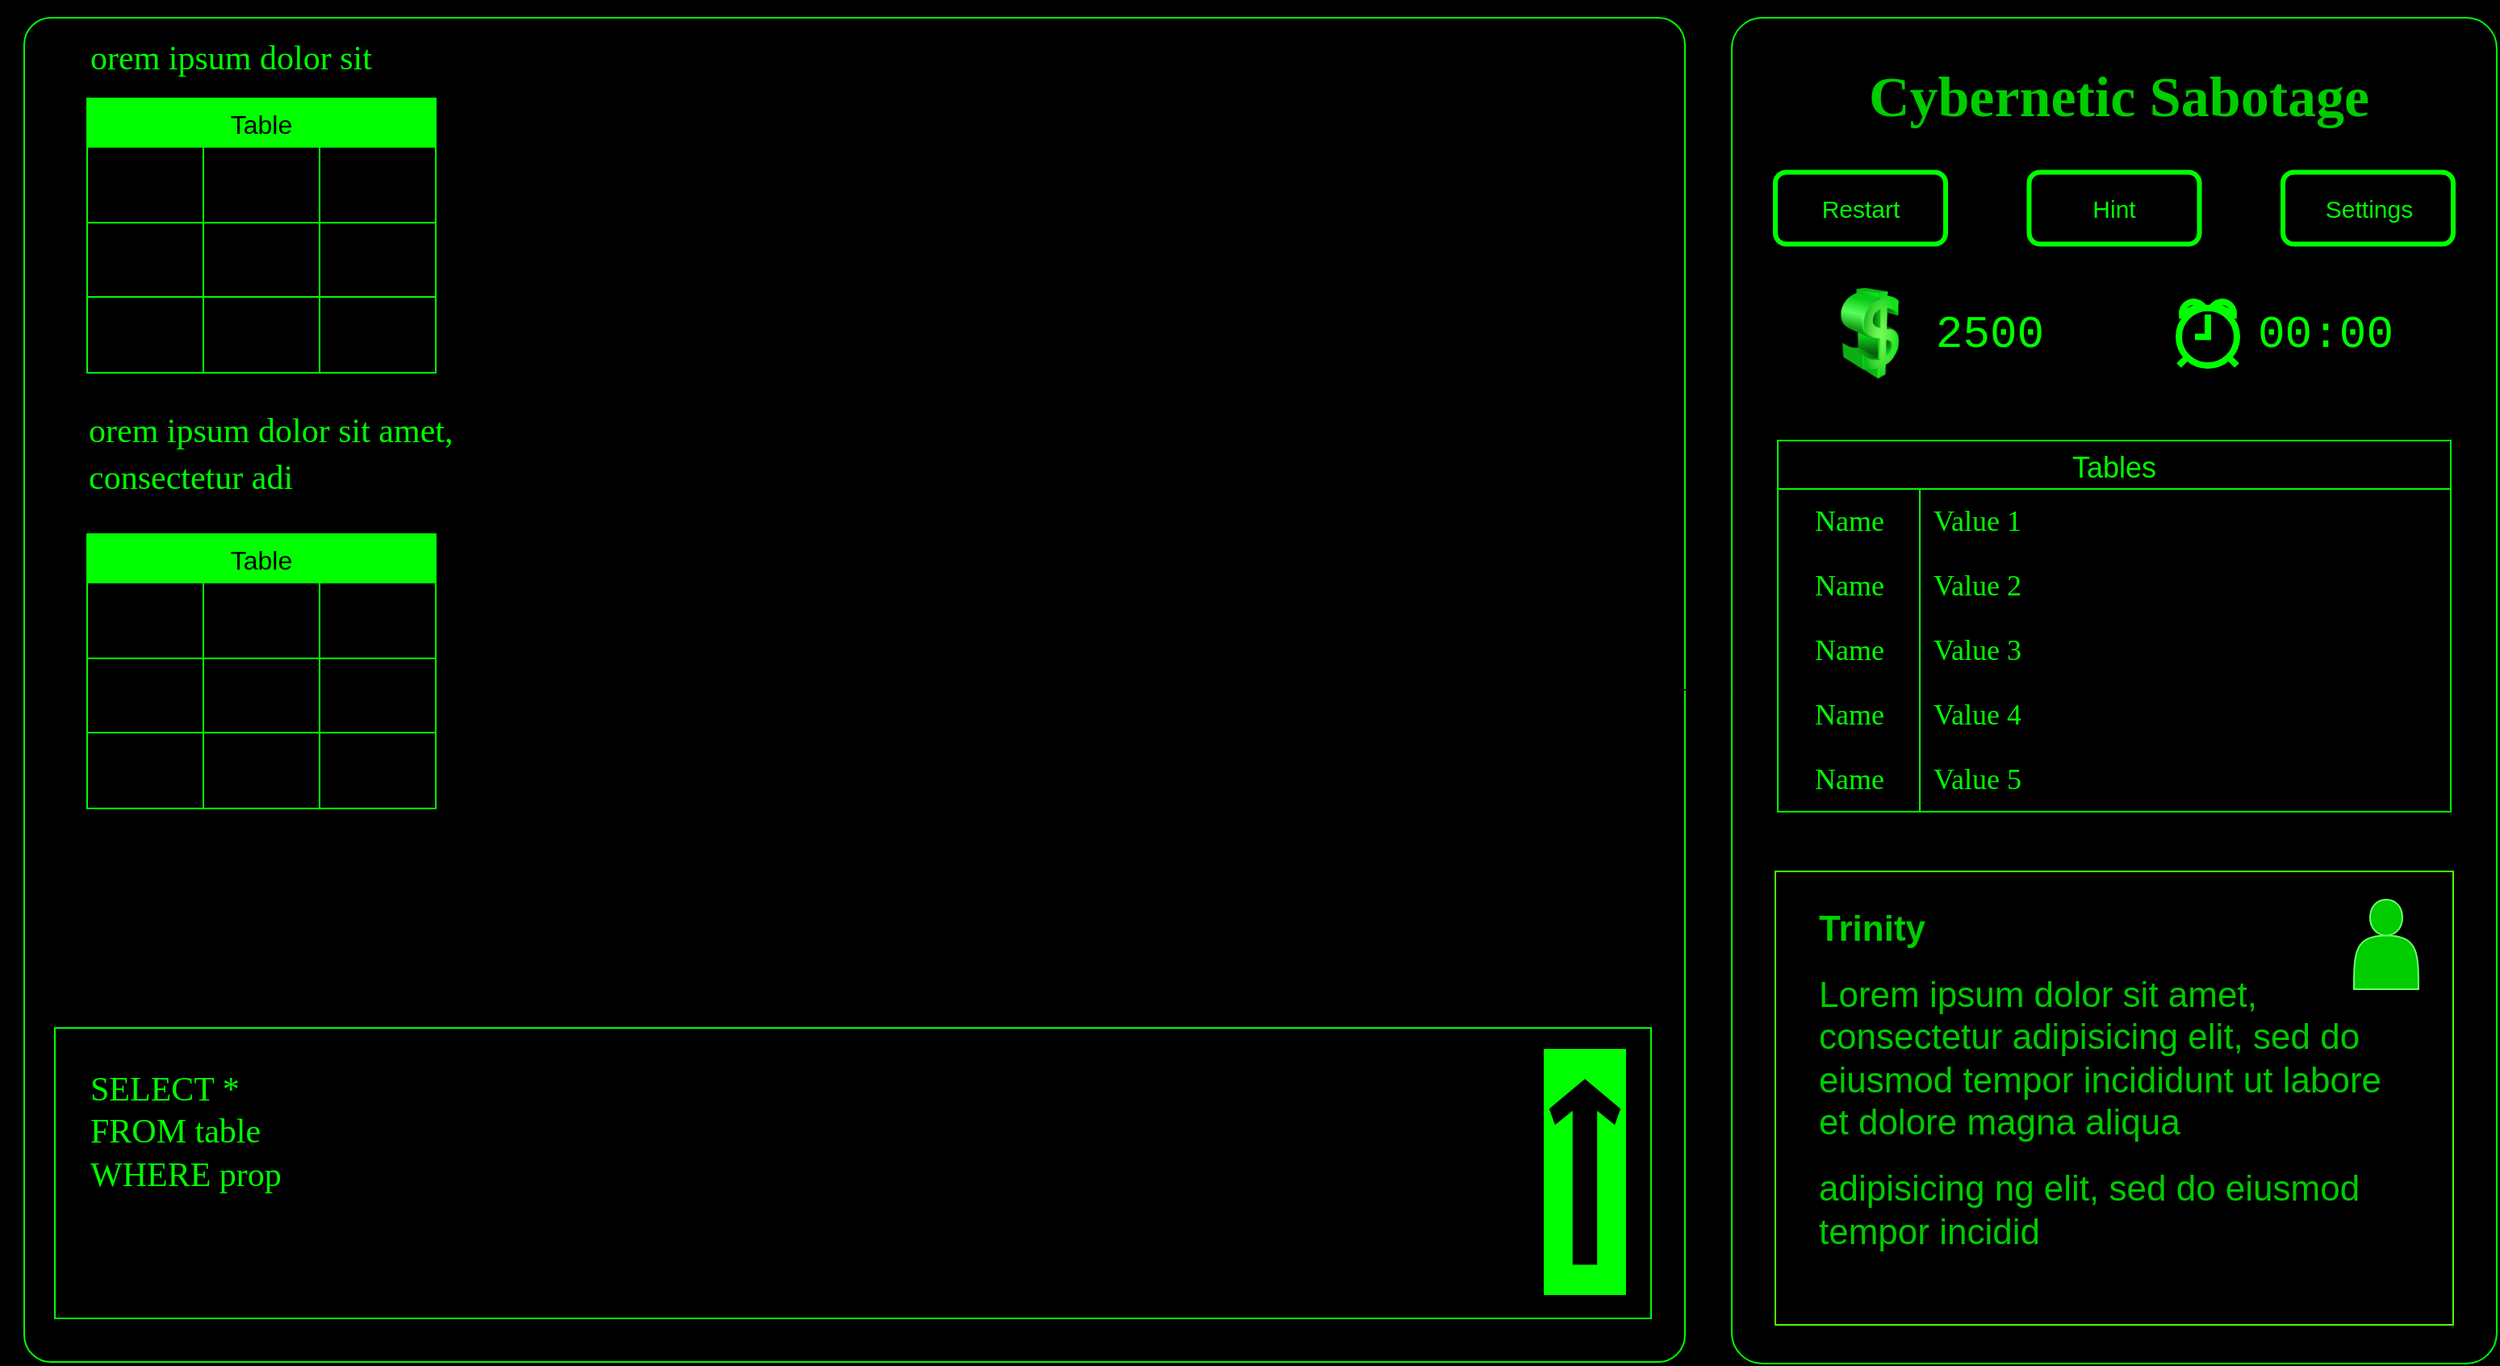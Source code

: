 <mxfile version="21.3.2" type="github">
  <diagram name="Page-1" id="F34xvEOVVVP0ipVrpbaf">
    <mxGraphModel dx="2100" dy="1238" grid="0" gridSize="10" guides="1" tooltips="1" connect="1" arrows="1" fold="1" page="1" pageScale="1" pageWidth="1600" pageHeight="900" background="#000000" math="0" shadow="0">
      <root>
        <mxCell id="0" />
        <mxCell id="1" parent="0" />
        <mxCell id="POBGn_9Outm2-H0OH8fw-16" style="edgeStyle=orthogonalEdgeStyle;rounded=0;orthogonalLoop=1;jettySize=auto;html=1;exitX=0;exitY=0.5;exitDx=0;exitDy=0;" parent="1" source="POBGn_9Outm2-H0OH8fw-1" edge="1">
          <mxGeometry relative="1" as="geometry">
            <mxPoint x="25.286" y="451.857" as="targetPoint" />
          </mxGeometry>
        </mxCell>
        <mxCell id="POBGn_9Outm2-H0OH8fw-1" value="" style="rounded=1;whiteSpace=wrap;html=1;strokeColor=#00FF00;fillColor=none;perimeterSpacing=0;arcSize=2;" parent="1" vertex="1">
          <mxGeometry x="32" y="35" width="1029" height="833" as="geometry" />
        </mxCell>
        <mxCell id="POBGn_9Outm2-H0OH8fw-3" value="" style="rounded=1;whiteSpace=wrap;html=1;strokeColor=#00FF00;fillColor=none;perimeterSpacing=0;arcSize=4;" parent="1" vertex="1">
          <mxGeometry x="1090" y="35" width="474" height="834" as="geometry" />
        </mxCell>
        <mxCell id="POBGn_9Outm2-H0OH8fw-4" value="" style="rounded=0;whiteSpace=wrap;html=1;fillColor=none;strokeColor=#4dff00;" parent="1" vertex="1">
          <mxGeometry x="1117" y="564" width="420" height="281" as="geometry" />
        </mxCell>
        <mxCell id="POBGn_9Outm2-H0OH8fw-5" value="&lt;h1 style=&quot;font-size: 22px;&quot;&gt;&lt;span style=&quot;color: rgb(0, 204, 0); background-color: initial;&quot;&gt;Trinity&lt;/span&gt;&lt;/h1&gt;&lt;h1 style=&quot;font-size: 22px;&quot;&gt;&lt;span style=&quot;background-color: initial; color: rgb(0, 204, 0); font-weight: normal;&quot;&gt;Lorem ipsum dolor sit amet, consectetur adipisicing elit, sed do eiusmod tempor incididunt ut labore et dolore magna aliqua&amp;nbsp;&lt;/span&gt;&lt;br&gt;&lt;/h1&gt;&lt;font color=&quot;#00cc00&quot; style=&quot;font-size: 22px;&quot;&gt;adipisicing&amp;nbsp;ng elit, sed do eiusmod tempor incidid&lt;/font&gt;&lt;p style=&quot;font-size: 22px;&quot;&gt;&lt;font style=&quot;font-size: 22px;&quot; color=&quot;#00cc00&quot;&gt;.&amp;nbsp;&lt;/font&gt;&lt;/p&gt;" style="text;html=1;strokeColor=none;fillColor=none;spacing=5;spacingTop=-20;whiteSpace=wrap;overflow=hidden;rounded=0;" parent="1" vertex="1">
          <mxGeometry x="1138.5" y="581.5" width="377" height="246" as="geometry" />
        </mxCell>
        <mxCell id="POBGn_9Outm2-H0OH8fw-6" value="&lt;font size=&quot;1&quot; face=&quot;Lucida Console&quot; color=&quot;#00cc00&quot; style=&quot;&quot;&gt;&lt;b style=&quot;font-size: 35px;&quot;&gt;Cybernetic Sabotage&lt;/b&gt;&lt;/font&gt;" style="text;html=1;strokeColor=none;fillColor=none;align=center;verticalAlign=middle;whiteSpace=wrap;rounded=0;" parent="1" vertex="1">
          <mxGeometry x="1117" y="48" width="426" height="71" as="geometry" />
        </mxCell>
        <mxCell id="POBGn_9Outm2-H0OH8fw-10" style="edgeStyle=orthogonalEdgeStyle;rounded=0;orthogonalLoop=1;jettySize=auto;html=1;exitX=0.5;exitY=0.5;exitDx=0;exitDy=0;exitPerimeter=0;" parent="1" target="POBGn_9Outm2-H0OH8fw-3" edge="1">
          <mxGeometry relative="1" as="geometry">
            <mxPoint x="549.5" y="451.5" as="sourcePoint" />
          </mxGeometry>
        </mxCell>
        <mxCell id="POBGn_9Outm2-H0OH8fw-11" value="" style="shape=actor;whiteSpace=wrap;html=1;fillColor=#00CC00;strokeColor=#66FF66;" parent="1" vertex="1">
          <mxGeometry x="1475.5" y="581.5" width="40" height="55.5" as="geometry" />
        </mxCell>
        <mxCell id="POBGn_9Outm2-H0OH8fw-13" value="&lt;font color=&quot;#00ff00&quot; style=&quot;font-size: 15px;&quot;&gt;Restart&lt;/font&gt;" style="rounded=1;html=1;shadow=0;dashed=0;whiteSpace=wrap;fontSize=10;fillColor=none;align=center;strokeColor=#00FF00;fontColor=#ffffff;strokeWidth=3;" parent="1" vertex="1">
          <mxGeometry x="1117" y="130.78" width="105.5" height="44.44" as="geometry" />
        </mxCell>
        <mxCell id="POBGn_9Outm2-H0OH8fw-14" value="&lt;font color=&quot;#00ff00&quot; style=&quot;font-size: 15px;&quot;&gt;Hint&lt;/font&gt;" style="rounded=1;html=1;shadow=0;dashed=0;whiteSpace=wrap;fontSize=10;fillColor=none;align=center;strokeColor=#00FF00;fontColor=#ffffff;strokeWidth=3;" parent="1" vertex="1">
          <mxGeometry x="1274.25" y="130.78" width="105.5" height="44.44" as="geometry" />
        </mxCell>
        <mxCell id="POBGn_9Outm2-H0OH8fw-15" value="&lt;font color=&quot;#00ff00&quot; style=&quot;font-size: 15px;&quot;&gt;Settings&lt;/font&gt;" style="rounded=1;html=1;shadow=0;dashed=0;whiteSpace=wrap;fontSize=10;fillColor=none;align=center;strokeColor=#00FF00;fontColor=#ffffff;strokeWidth=3;" parent="1" vertex="1">
          <mxGeometry x="1431.5" y="130.78" width="105.5" height="44.44" as="geometry" />
        </mxCell>
        <mxCell id="POBGn_9Outm2-H0OH8fw-17" value="" style="rounded=0;whiteSpace=wrap;html=1;fillColor=none;strokeColor=#00FF00;" parent="1" vertex="1">
          <mxGeometry x="51" y="661" width="989" height="180" as="geometry" />
        </mxCell>
        <mxCell id="POBGn_9Outm2-H0OH8fw-18" value="" style="rounded=0;whiteSpace=wrap;html=1;fillColor=#00FF00;strokeColor=#00FF00;" parent="1" vertex="1">
          <mxGeometry x="974" y="674.5" width="50" height="151.5" as="geometry" />
        </mxCell>
        <mxCell id="POBGn_9Outm2-H0OH8fw-20" value="" style="html=1;shadow=0;dashed=0;align=center;verticalAlign=middle;shape=mxgraph.arrows2.sharpArrow2;dy1=0.67;dx1=18;dx2=18;dy3=0.15;dx3=27;notch=0;direction=north;fillColor=#000000;" parent="1" vertex="1">
          <mxGeometry x="977.5" y="693.25" width="43" height="114" as="geometry" />
        </mxCell>
        <mxCell id="POBGn_9Outm2-H0OH8fw-22" value="&lt;font face=&quot;Lucida Console&quot; color=&quot;#00ff00&quot; style=&quot;font-size: 21px;&quot;&gt;SELECT *&lt;br style=&quot;font-size: 21px;&quot;&gt;FROM table&lt;br style=&quot;font-size: 21px;&quot;&gt;WHERE prop&lt;br style=&quot;font-size: 21px;&quot;&gt;&lt;/font&gt;" style="text;html=1;strokeColor=none;fillColor=none;align=left;verticalAlign=middle;whiteSpace=wrap;rounded=0;fontSize=21;" parent="1" vertex="1">
          <mxGeometry x="71" y="678" width="279" height="94" as="geometry" />
        </mxCell>
        <mxCell id="POBGn_9Outm2-H0OH8fw-23" value="Table" style="shape=table;startSize=30;container=1;collapsible=0;childLayout=tableLayout;strokeColor=#00FF00;fontSize=16;fillColor=#00FF00;" parent="1" vertex="1">
          <mxGeometry x="71" y="355" width="216" height="170" as="geometry" />
        </mxCell>
        <mxCell id="POBGn_9Outm2-H0OH8fw-24" value="" style="shape=tableRow;horizontal=0;startSize=0;swimlaneHead=0;swimlaneBody=0;strokeColor=inherit;top=0;left=0;bottom=0;right=0;collapsible=0;dropTarget=0;fillColor=none;points=[[0,0.5],[1,0.5]];portConstraint=eastwest;fontSize=16;" parent="POBGn_9Outm2-H0OH8fw-23" vertex="1">
          <mxGeometry y="30" width="216" height="47" as="geometry" />
        </mxCell>
        <mxCell id="POBGn_9Outm2-H0OH8fw-25" value="" style="shape=partialRectangle;html=1;whiteSpace=wrap;connectable=0;strokeColor=inherit;overflow=hidden;fillColor=none;top=0;left=0;bottom=0;right=0;pointerEvents=1;fontSize=16;" parent="POBGn_9Outm2-H0OH8fw-24" vertex="1">
          <mxGeometry width="72" height="47" as="geometry">
            <mxRectangle width="72" height="47" as="alternateBounds" />
          </mxGeometry>
        </mxCell>
        <mxCell id="POBGn_9Outm2-H0OH8fw-26" value="" style="shape=partialRectangle;html=1;whiteSpace=wrap;connectable=0;strokeColor=inherit;overflow=hidden;fillColor=none;top=0;left=0;bottom=0;right=0;pointerEvents=1;fontSize=16;" parent="POBGn_9Outm2-H0OH8fw-24" vertex="1">
          <mxGeometry x="72" width="72" height="47" as="geometry">
            <mxRectangle width="72" height="47" as="alternateBounds" />
          </mxGeometry>
        </mxCell>
        <mxCell id="POBGn_9Outm2-H0OH8fw-27" value="" style="shape=partialRectangle;html=1;whiteSpace=wrap;connectable=0;strokeColor=inherit;overflow=hidden;fillColor=none;top=0;left=0;bottom=0;right=0;pointerEvents=1;fontSize=16;" parent="POBGn_9Outm2-H0OH8fw-24" vertex="1">
          <mxGeometry x="144" width="72" height="47" as="geometry">
            <mxRectangle width="72" height="47" as="alternateBounds" />
          </mxGeometry>
        </mxCell>
        <mxCell id="POBGn_9Outm2-H0OH8fw-28" value="" style="shape=tableRow;horizontal=0;startSize=0;swimlaneHead=0;swimlaneBody=0;strokeColor=inherit;top=0;left=0;bottom=0;right=0;collapsible=0;dropTarget=0;fillColor=none;points=[[0,0.5],[1,0.5]];portConstraint=eastwest;fontSize=16;" parent="POBGn_9Outm2-H0OH8fw-23" vertex="1">
          <mxGeometry y="77" width="216" height="46" as="geometry" />
        </mxCell>
        <mxCell id="POBGn_9Outm2-H0OH8fw-29" value="" style="shape=partialRectangle;html=1;whiteSpace=wrap;connectable=0;strokeColor=inherit;overflow=hidden;fillColor=none;top=0;left=0;bottom=0;right=0;pointerEvents=1;fontSize=16;" parent="POBGn_9Outm2-H0OH8fw-28" vertex="1">
          <mxGeometry width="72" height="46" as="geometry">
            <mxRectangle width="72" height="46" as="alternateBounds" />
          </mxGeometry>
        </mxCell>
        <mxCell id="POBGn_9Outm2-H0OH8fw-30" value="" style="shape=partialRectangle;html=1;whiteSpace=wrap;connectable=0;strokeColor=inherit;overflow=hidden;fillColor=none;top=0;left=0;bottom=0;right=0;pointerEvents=1;fontSize=16;" parent="POBGn_9Outm2-H0OH8fw-28" vertex="1">
          <mxGeometry x="72" width="72" height="46" as="geometry">
            <mxRectangle width="72" height="46" as="alternateBounds" />
          </mxGeometry>
        </mxCell>
        <mxCell id="POBGn_9Outm2-H0OH8fw-31" value="" style="shape=partialRectangle;html=1;whiteSpace=wrap;connectable=0;strokeColor=inherit;overflow=hidden;fillColor=none;top=0;left=0;bottom=0;right=0;pointerEvents=1;fontSize=16;" parent="POBGn_9Outm2-H0OH8fw-28" vertex="1">
          <mxGeometry x="144" width="72" height="46" as="geometry">
            <mxRectangle width="72" height="46" as="alternateBounds" />
          </mxGeometry>
        </mxCell>
        <mxCell id="POBGn_9Outm2-H0OH8fw-32" value="" style="shape=tableRow;horizontal=0;startSize=0;swimlaneHead=0;swimlaneBody=0;strokeColor=inherit;top=0;left=0;bottom=0;right=0;collapsible=0;dropTarget=0;fillColor=none;points=[[0,0.5],[1,0.5]];portConstraint=eastwest;fontSize=16;" parent="POBGn_9Outm2-H0OH8fw-23" vertex="1">
          <mxGeometry y="123" width="216" height="47" as="geometry" />
        </mxCell>
        <mxCell id="POBGn_9Outm2-H0OH8fw-33" value="" style="shape=partialRectangle;html=1;whiteSpace=wrap;connectable=0;strokeColor=inherit;overflow=hidden;fillColor=none;top=0;left=0;bottom=0;right=0;pointerEvents=1;fontSize=16;" parent="POBGn_9Outm2-H0OH8fw-32" vertex="1">
          <mxGeometry width="72" height="47" as="geometry">
            <mxRectangle width="72" height="47" as="alternateBounds" />
          </mxGeometry>
        </mxCell>
        <mxCell id="POBGn_9Outm2-H0OH8fw-34" value="" style="shape=partialRectangle;html=1;whiteSpace=wrap;connectable=0;strokeColor=inherit;overflow=hidden;fillColor=none;top=0;left=0;bottom=0;right=0;pointerEvents=1;fontSize=16;" parent="POBGn_9Outm2-H0OH8fw-32" vertex="1">
          <mxGeometry x="72" width="72" height="47" as="geometry">
            <mxRectangle width="72" height="47" as="alternateBounds" />
          </mxGeometry>
        </mxCell>
        <mxCell id="POBGn_9Outm2-H0OH8fw-35" value="" style="shape=partialRectangle;html=1;whiteSpace=wrap;connectable=0;strokeColor=inherit;overflow=hidden;fillColor=none;top=0;left=0;bottom=0;right=0;pointerEvents=1;fontSize=16;" parent="POBGn_9Outm2-H0OH8fw-32" vertex="1">
          <mxGeometry x="144" width="72" height="47" as="geometry">
            <mxRectangle width="72" height="47" as="alternateBounds" />
          </mxGeometry>
        </mxCell>
        <mxCell id="POBGn_9Outm2-H0OH8fw-37" value="&lt;h1 style=&quot;border-color: var(--border-color); text-align: left;&quot;&gt;&lt;font face=&quot;Lucida Console&quot; color=&quot;#00ff00&quot; style=&quot;font-size: 21px; font-weight: normal;&quot;&gt;orem ipsum dolor sit amet, consectetur adi&lt;/font&gt;&lt;/h1&gt;" style="text;html=1;strokeColor=none;fillColor=none;align=center;verticalAlign=middle;whiteSpace=wrap;rounded=0;" parent="1" vertex="1">
          <mxGeometry x="71" y="222" width="276" height="163" as="geometry" />
        </mxCell>
        <mxCell id="POBGn_9Outm2-H0OH8fw-38" value="Table" style="shape=table;startSize=30;container=1;collapsible=0;childLayout=tableLayout;strokeColor=#00FF00;fontSize=16;fillColor=#00FF00;" parent="1" vertex="1">
          <mxGeometry x="71" y="85" width="216" height="170" as="geometry" />
        </mxCell>
        <mxCell id="POBGn_9Outm2-H0OH8fw-39" value="" style="shape=tableRow;horizontal=0;startSize=0;swimlaneHead=0;swimlaneBody=0;strokeColor=inherit;top=0;left=0;bottom=0;right=0;collapsible=0;dropTarget=0;fillColor=none;points=[[0,0.5],[1,0.5]];portConstraint=eastwest;fontSize=16;" parent="POBGn_9Outm2-H0OH8fw-38" vertex="1">
          <mxGeometry y="30" width="216" height="47" as="geometry" />
        </mxCell>
        <mxCell id="POBGn_9Outm2-H0OH8fw-40" value="" style="shape=partialRectangle;html=1;whiteSpace=wrap;connectable=0;strokeColor=inherit;overflow=hidden;fillColor=none;top=0;left=0;bottom=0;right=0;pointerEvents=1;fontSize=16;" parent="POBGn_9Outm2-H0OH8fw-39" vertex="1">
          <mxGeometry width="72" height="47" as="geometry">
            <mxRectangle width="72" height="47" as="alternateBounds" />
          </mxGeometry>
        </mxCell>
        <mxCell id="POBGn_9Outm2-H0OH8fw-41" value="" style="shape=partialRectangle;html=1;whiteSpace=wrap;connectable=0;strokeColor=inherit;overflow=hidden;fillColor=none;top=0;left=0;bottom=0;right=0;pointerEvents=1;fontSize=16;" parent="POBGn_9Outm2-H0OH8fw-39" vertex="1">
          <mxGeometry x="72" width="72" height="47" as="geometry">
            <mxRectangle width="72" height="47" as="alternateBounds" />
          </mxGeometry>
        </mxCell>
        <mxCell id="POBGn_9Outm2-H0OH8fw-42" value="" style="shape=partialRectangle;html=1;whiteSpace=wrap;connectable=0;strokeColor=inherit;overflow=hidden;fillColor=none;top=0;left=0;bottom=0;right=0;pointerEvents=1;fontSize=16;" parent="POBGn_9Outm2-H0OH8fw-39" vertex="1">
          <mxGeometry x="144" width="72" height="47" as="geometry">
            <mxRectangle width="72" height="47" as="alternateBounds" />
          </mxGeometry>
        </mxCell>
        <mxCell id="POBGn_9Outm2-H0OH8fw-43" value="" style="shape=tableRow;horizontal=0;startSize=0;swimlaneHead=0;swimlaneBody=0;strokeColor=inherit;top=0;left=0;bottom=0;right=0;collapsible=0;dropTarget=0;fillColor=none;points=[[0,0.5],[1,0.5]];portConstraint=eastwest;fontSize=16;" parent="POBGn_9Outm2-H0OH8fw-38" vertex="1">
          <mxGeometry y="77" width="216" height="46" as="geometry" />
        </mxCell>
        <mxCell id="POBGn_9Outm2-H0OH8fw-44" value="" style="shape=partialRectangle;html=1;whiteSpace=wrap;connectable=0;strokeColor=inherit;overflow=hidden;fillColor=none;top=0;left=0;bottom=0;right=0;pointerEvents=1;fontSize=16;" parent="POBGn_9Outm2-H0OH8fw-43" vertex="1">
          <mxGeometry width="72" height="46" as="geometry">
            <mxRectangle width="72" height="46" as="alternateBounds" />
          </mxGeometry>
        </mxCell>
        <mxCell id="POBGn_9Outm2-H0OH8fw-45" value="" style="shape=partialRectangle;html=1;whiteSpace=wrap;connectable=0;strokeColor=inherit;overflow=hidden;fillColor=none;top=0;left=0;bottom=0;right=0;pointerEvents=1;fontSize=16;" parent="POBGn_9Outm2-H0OH8fw-43" vertex="1">
          <mxGeometry x="72" width="72" height="46" as="geometry">
            <mxRectangle width="72" height="46" as="alternateBounds" />
          </mxGeometry>
        </mxCell>
        <mxCell id="POBGn_9Outm2-H0OH8fw-46" value="" style="shape=partialRectangle;html=1;whiteSpace=wrap;connectable=0;strokeColor=inherit;overflow=hidden;fillColor=none;top=0;left=0;bottom=0;right=0;pointerEvents=1;fontSize=16;" parent="POBGn_9Outm2-H0OH8fw-43" vertex="1">
          <mxGeometry x="144" width="72" height="46" as="geometry">
            <mxRectangle width="72" height="46" as="alternateBounds" />
          </mxGeometry>
        </mxCell>
        <mxCell id="POBGn_9Outm2-H0OH8fw-47" value="" style="shape=tableRow;horizontal=0;startSize=0;swimlaneHead=0;swimlaneBody=0;strokeColor=inherit;top=0;left=0;bottom=0;right=0;collapsible=0;dropTarget=0;fillColor=none;points=[[0,0.5],[1,0.5]];portConstraint=eastwest;fontSize=16;" parent="POBGn_9Outm2-H0OH8fw-38" vertex="1">
          <mxGeometry y="123" width="216" height="47" as="geometry" />
        </mxCell>
        <mxCell id="POBGn_9Outm2-H0OH8fw-48" value="" style="shape=partialRectangle;html=1;whiteSpace=wrap;connectable=0;strokeColor=inherit;overflow=hidden;fillColor=none;top=0;left=0;bottom=0;right=0;pointerEvents=1;fontSize=16;" parent="POBGn_9Outm2-H0OH8fw-47" vertex="1">
          <mxGeometry width="72" height="47" as="geometry">
            <mxRectangle width="72" height="47" as="alternateBounds" />
          </mxGeometry>
        </mxCell>
        <mxCell id="POBGn_9Outm2-H0OH8fw-49" value="" style="shape=partialRectangle;html=1;whiteSpace=wrap;connectable=0;strokeColor=inherit;overflow=hidden;fillColor=none;top=0;left=0;bottom=0;right=0;pointerEvents=1;fontSize=16;" parent="POBGn_9Outm2-H0OH8fw-47" vertex="1">
          <mxGeometry x="72" width="72" height="47" as="geometry">
            <mxRectangle width="72" height="47" as="alternateBounds" />
          </mxGeometry>
        </mxCell>
        <mxCell id="POBGn_9Outm2-H0OH8fw-50" value="" style="shape=partialRectangle;html=1;whiteSpace=wrap;connectable=0;strokeColor=inherit;overflow=hidden;fillColor=none;top=0;left=0;bottom=0;right=0;pointerEvents=1;fontSize=16;" parent="POBGn_9Outm2-H0OH8fw-47" vertex="1">
          <mxGeometry x="144" width="72" height="47" as="geometry">
            <mxRectangle width="72" height="47" as="alternateBounds" />
          </mxGeometry>
        </mxCell>
        <mxCell id="POBGn_9Outm2-H0OH8fw-51" value="&lt;h1 style=&quot;border-color: var(--border-color);&quot;&gt;&lt;font face=&quot;Lucida Console&quot; color=&quot;#00ff00&quot; style=&quot;font-size: 21px; font-weight: normal;&quot;&gt;orem ipsum dolor sit&lt;/font&gt;&lt;/h1&gt;" style="text;html=1;strokeColor=none;fillColor=none;align=left;verticalAlign=middle;whiteSpace=wrap;rounded=0;" parent="1" vertex="1">
          <mxGeometry x="71" y="24" width="276" height="70" as="geometry" />
        </mxCell>
        <mxCell id="88K8nGgL9I633AfGU3CL-3" value="&lt;font style=&quot;font-size: 28px;&quot; color=&quot;#00ff00&quot;&gt;2500&lt;/font&gt;" style="text;html=1;strokeColor=none;fillColor=none;align=center;verticalAlign=middle;whiteSpace=wrap;rounded=0;fontFamily=Courier New;" vertex="1" parent="1">
          <mxGeometry x="1220" y="215.5" width="60" height="30" as="geometry" />
        </mxCell>
        <mxCell id="88K8nGgL9I633AfGU3CL-4" value="" style="image;html=1;image=img/lib/clip_art/finance/Dollar_128x128.png" vertex="1" parent="1">
          <mxGeometry x="1154" y="202" width="43" height="57" as="geometry" />
        </mxCell>
        <mxCell id="88K8nGgL9I633AfGU3CL-6" value="" style="html=1;verticalLabelPosition=bottom;align=center;labelBackgroundColor=#ffffff;verticalAlign=top;strokeWidth=4;strokeColor=#00FF00;shadow=0;dashed=0;shape=mxgraph.ios7.icons.alarm_clock;fillColor=none;fontSize=17;perimeterSpacing=2;" vertex="1" parent="1">
          <mxGeometry x="1367" y="210.5" width="36" height="40" as="geometry" />
        </mxCell>
        <mxCell id="88K8nGgL9I633AfGU3CL-10" value="&lt;font face=&quot;Courier New&quot; style=&quot;font-size: 28px;&quot; color=&quot;#00ff00&quot;&gt;00:00&lt;/font&gt;" style="text;html=1;strokeColor=none;fillColor=none;align=center;verticalAlign=middle;whiteSpace=wrap;rounded=0;" vertex="1" parent="1">
          <mxGeometry x="1428" y="215.5" width="60" height="30" as="geometry" />
        </mxCell>
        <mxCell id="88K8nGgL9I633AfGU3CL-63" value="Tables" style="shape=table;startSize=30;container=1;collapsible=0;childLayout=tableLayout;fixedRows=1;rowLines=0;fontStyle=0;strokeColor=#00FF00;fontSize=18;fontColor=#00FF00;fillColor=none;" vertex="1" parent="1">
          <mxGeometry x="1118.52" y="297" width="416.967" height="230" as="geometry" />
        </mxCell>
        <mxCell id="88K8nGgL9I633AfGU3CL-64" value="" style="shape=tableRow;horizontal=0;startSize=0;swimlaneHead=0;swimlaneBody=0;top=0;left=0;bottom=0;right=0;collapsible=0;dropTarget=0;fillColor=none;points=[[0,0.5],[1,0.5]];portConstraint=eastwest;strokeColor=inherit;fontSize=16;" vertex="1" parent="88K8nGgL9I633AfGU3CL-63">
          <mxGeometry y="30" width="416.967" height="40" as="geometry" />
        </mxCell>
        <mxCell id="88K8nGgL9I633AfGU3CL-65" value="&lt;font color=&quot;#00ff00&quot; style=&quot;font-size: 18px;&quot;&gt;Name&lt;/font&gt;" style="shape=partialRectangle;html=1;whiteSpace=wrap;connectable=0;fillColor=none;top=0;left=0;bottom=0;right=0;overflow=hidden;pointerEvents=1;strokeColor=inherit;fontSize=18;fontFamily=Verdana;" vertex="1" parent="88K8nGgL9I633AfGU3CL-64">
          <mxGeometry width="88" height="40" as="geometry">
            <mxRectangle width="88" height="40" as="alternateBounds" />
          </mxGeometry>
        </mxCell>
        <mxCell id="88K8nGgL9I633AfGU3CL-66" value="Value 1" style="shape=partialRectangle;html=1;whiteSpace=wrap;connectable=0;fillColor=none;top=0;left=0;bottom=0;right=0;align=left;spacingLeft=6;overflow=hidden;strokeColor=inherit;fontSize=18;fontColor=#00FF00;fontFamily=Verdana;" vertex="1" parent="88K8nGgL9I633AfGU3CL-64">
          <mxGeometry x="88" width="329" height="40" as="geometry">
            <mxRectangle width="329" height="40" as="alternateBounds" />
          </mxGeometry>
        </mxCell>
        <mxCell id="88K8nGgL9I633AfGU3CL-67" value="" style="shape=tableRow;horizontal=0;startSize=0;swimlaneHead=0;swimlaneBody=0;top=0;left=0;bottom=0;right=0;collapsible=0;dropTarget=0;fillColor=none;points=[[0,0.5],[1,0.5]];portConstraint=eastwest;strokeColor=inherit;fontSize=16;" vertex="1" parent="88K8nGgL9I633AfGU3CL-63">
          <mxGeometry y="70" width="416.967" height="40" as="geometry" />
        </mxCell>
        <mxCell id="88K8nGgL9I633AfGU3CL-68" value="Name" style="shape=partialRectangle;html=1;whiteSpace=wrap;connectable=1;fillColor=none;top=0;left=0;bottom=0;right=0;overflow=hidden;strokeColor=inherit;fontSize=18;movable=1;resizable=1;rotatable=1;deletable=1;editable=1;locked=0;fontColor=#00FF00;fontFamily=Verdana;" vertex="1" parent="88K8nGgL9I633AfGU3CL-67">
          <mxGeometry width="88" height="40" as="geometry">
            <mxRectangle width="88" height="40" as="alternateBounds" />
          </mxGeometry>
        </mxCell>
        <mxCell id="88K8nGgL9I633AfGU3CL-69" value="Value 2" style="shape=partialRectangle;html=1;whiteSpace=wrap;connectable=0;fillColor=none;top=0;left=0;bottom=0;right=0;align=left;spacingLeft=6;overflow=hidden;strokeColor=inherit;fontSize=18;fontColor=#00FF00;fontFamily=Verdana;" vertex="1" parent="88K8nGgL9I633AfGU3CL-67">
          <mxGeometry x="88" width="329" height="40" as="geometry">
            <mxRectangle width="329" height="40" as="alternateBounds" />
          </mxGeometry>
        </mxCell>
        <mxCell id="88K8nGgL9I633AfGU3CL-70" value="" style="shape=tableRow;horizontal=0;startSize=0;swimlaneHead=0;swimlaneBody=0;top=0;left=0;bottom=0;right=0;collapsible=0;dropTarget=0;fillColor=none;points=[[0,0.5],[1,0.5]];portConstraint=eastwest;strokeColor=inherit;fontSize=16;" vertex="1" parent="88K8nGgL9I633AfGU3CL-63">
          <mxGeometry y="110" width="416.967" height="40" as="geometry" />
        </mxCell>
        <mxCell id="88K8nGgL9I633AfGU3CL-71" value="Name" style="shape=partialRectangle;html=1;whiteSpace=wrap;connectable=0;fillColor=none;top=0;left=0;bottom=0;right=0;overflow=hidden;strokeColor=inherit;fontSize=18;fontColor=#00FF00;fontFamily=Verdana;" vertex="1" parent="88K8nGgL9I633AfGU3CL-70">
          <mxGeometry width="88" height="40" as="geometry">
            <mxRectangle width="88" height="40" as="alternateBounds" />
          </mxGeometry>
        </mxCell>
        <mxCell id="88K8nGgL9I633AfGU3CL-72" value="Value 3" style="shape=partialRectangle;html=1;whiteSpace=wrap;connectable=0;fillColor=none;top=0;left=0;bottom=0;right=0;align=left;spacingLeft=6;overflow=hidden;strokeColor=inherit;fontSize=18;fontColor=#00FF00;fontFamily=Verdana;" vertex="1" parent="88K8nGgL9I633AfGU3CL-70">
          <mxGeometry x="88" width="329" height="40" as="geometry">
            <mxRectangle width="329" height="40" as="alternateBounds" />
          </mxGeometry>
        </mxCell>
        <mxCell id="88K8nGgL9I633AfGU3CL-73" style="shape=tableRow;horizontal=0;startSize=0;swimlaneHead=0;swimlaneBody=0;top=0;left=0;bottom=0;right=0;collapsible=0;dropTarget=0;fillColor=none;points=[[0,0.5],[1,0.5]];portConstraint=eastwest;strokeColor=inherit;fontSize=16;" vertex="1" parent="88K8nGgL9I633AfGU3CL-63">
          <mxGeometry y="150" width="416.967" height="40" as="geometry" />
        </mxCell>
        <mxCell id="88K8nGgL9I633AfGU3CL-74" value="&lt;span style=&quot;color: rgb(0, 255, 0); font-size: 18px; font-style: normal; font-variant-ligatures: normal; font-variant-caps: normal; font-weight: 400; letter-spacing: normal; orphans: 2; text-align: center; text-indent: 0px; text-transform: none; widows: 2; word-spacing: 0px; -webkit-text-stroke-width: 0px; text-decoration-thickness: initial; text-decoration-style: initial; text-decoration-color: initial; float: none; display: inline !important;&quot;&gt;Name&lt;/span&gt;" style="shape=partialRectangle;html=1;whiteSpace=wrap;connectable=0;fillColor=none;top=0;left=0;bottom=0;right=0;overflow=hidden;strokeColor=inherit;fontSize=18;fontColor=#00FF00;fontFamily=Verdana;" vertex="1" parent="88K8nGgL9I633AfGU3CL-73">
          <mxGeometry width="88" height="40" as="geometry">
            <mxRectangle width="88" height="40" as="alternateBounds" />
          </mxGeometry>
        </mxCell>
        <mxCell id="88K8nGgL9I633AfGU3CL-75" value="Value 4" style="shape=partialRectangle;html=1;whiteSpace=wrap;connectable=0;fillColor=none;top=0;left=0;bottom=0;right=0;align=left;spacingLeft=6;overflow=hidden;strokeColor=inherit;fontSize=18;fontColor=#00FF00;fontFamily=Verdana;" vertex="1" parent="88K8nGgL9I633AfGU3CL-73">
          <mxGeometry x="88" width="329" height="40" as="geometry">
            <mxRectangle width="329" height="40" as="alternateBounds" />
          </mxGeometry>
        </mxCell>
        <mxCell id="88K8nGgL9I633AfGU3CL-76" style="shape=tableRow;horizontal=0;startSize=0;swimlaneHead=0;swimlaneBody=0;top=0;left=0;bottom=0;right=0;collapsible=0;dropTarget=0;fillColor=none;points=[[0,0.5],[1,0.5]];portConstraint=eastwest;strokeColor=inherit;fontSize=16;" vertex="1" parent="88K8nGgL9I633AfGU3CL-63">
          <mxGeometry y="190" width="416.967" height="40" as="geometry" />
        </mxCell>
        <mxCell id="88K8nGgL9I633AfGU3CL-77" value="Name" style="shape=partialRectangle;html=1;whiteSpace=wrap;connectable=0;fillColor=none;top=0;left=0;bottom=0;right=0;overflow=hidden;strokeColor=inherit;fontSize=18;fontColor=#00FF00;fontFamily=Verdana;" vertex="1" parent="88K8nGgL9I633AfGU3CL-76">
          <mxGeometry width="88" height="40" as="geometry">
            <mxRectangle width="88" height="40" as="alternateBounds" />
          </mxGeometry>
        </mxCell>
        <mxCell id="88K8nGgL9I633AfGU3CL-78" value="Value 5" style="shape=partialRectangle;html=1;whiteSpace=wrap;connectable=0;fillColor=none;top=0;left=0;bottom=0;right=0;align=left;spacingLeft=6;overflow=hidden;strokeColor=inherit;fontSize=18;fontColor=#00FF00;fontFamily=Verdana;" vertex="1" parent="88K8nGgL9I633AfGU3CL-76">
          <mxGeometry x="88" width="329" height="40" as="geometry">
            <mxRectangle width="329" height="40" as="alternateBounds" />
          </mxGeometry>
        </mxCell>
      </root>
    </mxGraphModel>
  </diagram>
</mxfile>
